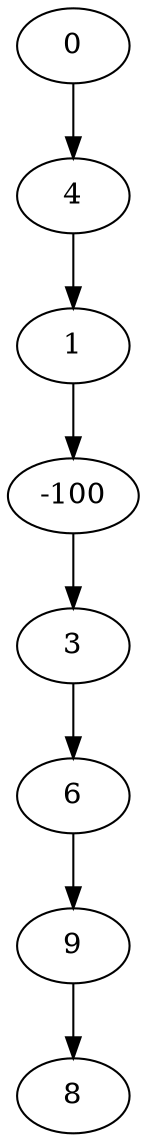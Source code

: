 digraph tree {
    "0";
    "4";
    "1";
    "-100";
    "3";
    "6";
    "9";
    "8";
    "0" -> "4";
    "4" -> "1";
    "1" -> "-100";
    "-100" -> "3";
    "3" -> "6";
    "6" -> "9";
    "9" -> "8";
}
